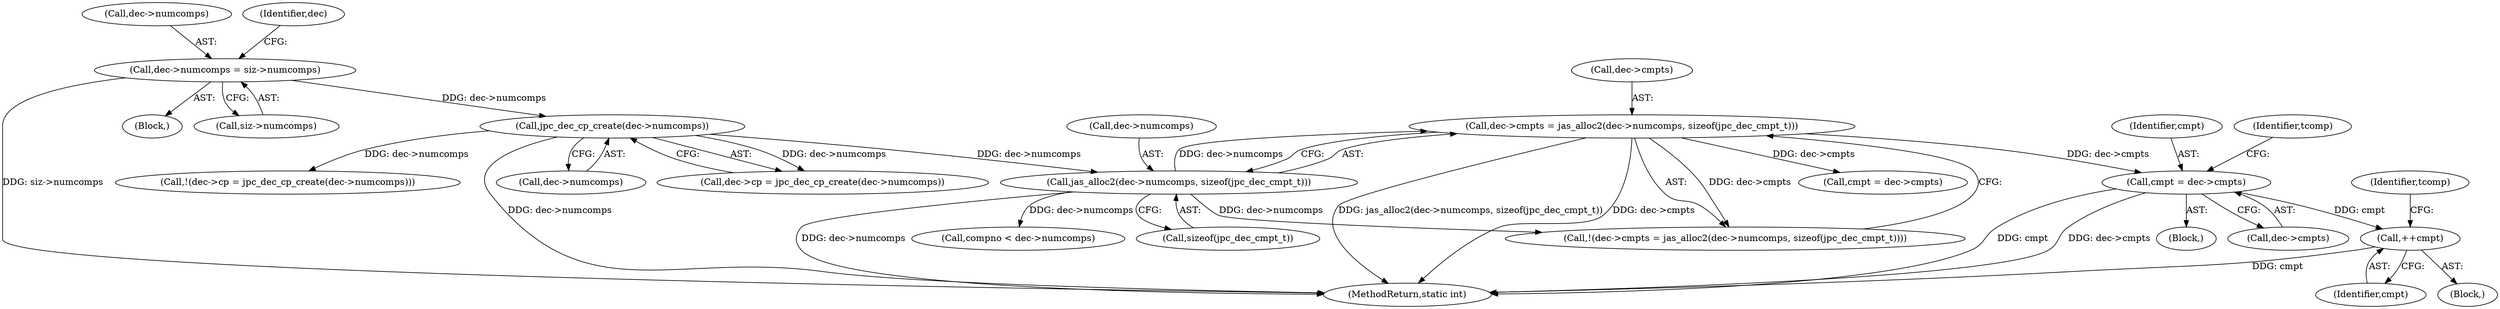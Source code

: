 digraph "0_jasper_ba2b9d000660313af7b692542afbd374c5685865_0@pointer" {
"1000588" [label="(Call,cmpt = dec->cmpts)"];
"1000201" [label="(Call,dec->cmpts = jas_alloc2(dec->numcomps, sizeof(jpc_dec_cmpt_t)))"];
"1000205" [label="(Call,jas_alloc2(dec->numcomps, sizeof(jpc_dec_cmpt_t)))"];
"1000191" [label="(Call,jpc_dec_cp_create(dec->numcomps))"];
"1000178" [label="(Call,dec->numcomps = siz->numcomps)"];
"1000607" [label="(Call,++cmpt)"];
"1000191" [label="(Call,jpc_dec_cp_create(dec->numcomps))"];
"1000589" [label="(Identifier,cmpt)"];
"1000688" [label="(MethodReturn,static int)"];
"1000179" [label="(Call,dec->numcomps)"];
"1000200" [label="(Call,!(dec->cmpts = jas_alloc2(dec->numcomps, sizeof(jpc_dec_cmpt_t))))"];
"1000587" [label="(Block,)"];
"1000192" [label="(Call,dec->numcomps)"];
"1000206" [label="(Call,dec->numcomps)"];
"1000187" [label="(Call,dec->cp = jpc_dec_cp_create(dec->numcomps))"];
"1000588" [label="(Call,cmpt = dec->cmpts)"];
"1000205" [label="(Call,jas_alloc2(dec->numcomps, sizeof(jpc_dec_cmpt_t)))"];
"1000225" [label="(Call,compno < dec->numcomps)"];
"1000209" [label="(Call,sizeof(jpc_dec_cmpt_t))"];
"1000186" [label="(Call,!(dec->cp = jpc_dec_cp_create(dec->numcomps)))"];
"1000610" [label="(Identifier,tcomp)"];
"1000594" [label="(Identifier,tcomp)"];
"1000178" [label="(Call,dec->numcomps = siz->numcomps)"];
"1000607" [label="(Call,++cmpt)"];
"1000202" [label="(Call,dec->cmpts)"];
"1000606" [label="(Block,)"];
"1000220" [label="(Call,cmpt = dec->cmpts)"];
"1000104" [label="(Block,)"];
"1000590" [label="(Call,dec->cmpts)"];
"1000201" [label="(Call,dec->cmpts = jas_alloc2(dec->numcomps, sizeof(jpc_dec_cmpt_t)))"];
"1000189" [label="(Identifier,dec)"];
"1000608" [label="(Identifier,cmpt)"];
"1000182" [label="(Call,siz->numcomps)"];
"1000588" -> "1000587"  [label="AST: "];
"1000588" -> "1000590"  [label="CFG: "];
"1000589" -> "1000588"  [label="AST: "];
"1000590" -> "1000588"  [label="AST: "];
"1000594" -> "1000588"  [label="CFG: "];
"1000588" -> "1000688"  [label="DDG: cmpt"];
"1000588" -> "1000688"  [label="DDG: dec->cmpts"];
"1000201" -> "1000588"  [label="DDG: dec->cmpts"];
"1000588" -> "1000607"  [label="DDG: cmpt"];
"1000201" -> "1000200"  [label="AST: "];
"1000201" -> "1000205"  [label="CFG: "];
"1000202" -> "1000201"  [label="AST: "];
"1000205" -> "1000201"  [label="AST: "];
"1000200" -> "1000201"  [label="CFG: "];
"1000201" -> "1000688"  [label="DDG: jas_alloc2(dec->numcomps, sizeof(jpc_dec_cmpt_t))"];
"1000201" -> "1000688"  [label="DDG: dec->cmpts"];
"1000201" -> "1000200"  [label="DDG: dec->cmpts"];
"1000205" -> "1000201"  [label="DDG: dec->numcomps"];
"1000201" -> "1000220"  [label="DDG: dec->cmpts"];
"1000205" -> "1000209"  [label="CFG: "];
"1000206" -> "1000205"  [label="AST: "];
"1000209" -> "1000205"  [label="AST: "];
"1000205" -> "1000688"  [label="DDG: dec->numcomps"];
"1000205" -> "1000200"  [label="DDG: dec->numcomps"];
"1000191" -> "1000205"  [label="DDG: dec->numcomps"];
"1000205" -> "1000225"  [label="DDG: dec->numcomps"];
"1000191" -> "1000187"  [label="AST: "];
"1000191" -> "1000192"  [label="CFG: "];
"1000192" -> "1000191"  [label="AST: "];
"1000187" -> "1000191"  [label="CFG: "];
"1000191" -> "1000688"  [label="DDG: dec->numcomps"];
"1000191" -> "1000186"  [label="DDG: dec->numcomps"];
"1000191" -> "1000187"  [label="DDG: dec->numcomps"];
"1000178" -> "1000191"  [label="DDG: dec->numcomps"];
"1000178" -> "1000104"  [label="AST: "];
"1000178" -> "1000182"  [label="CFG: "];
"1000179" -> "1000178"  [label="AST: "];
"1000182" -> "1000178"  [label="AST: "];
"1000189" -> "1000178"  [label="CFG: "];
"1000178" -> "1000688"  [label="DDG: siz->numcomps"];
"1000607" -> "1000606"  [label="AST: "];
"1000607" -> "1000608"  [label="CFG: "];
"1000608" -> "1000607"  [label="AST: "];
"1000610" -> "1000607"  [label="CFG: "];
"1000607" -> "1000688"  [label="DDG: cmpt"];
}

